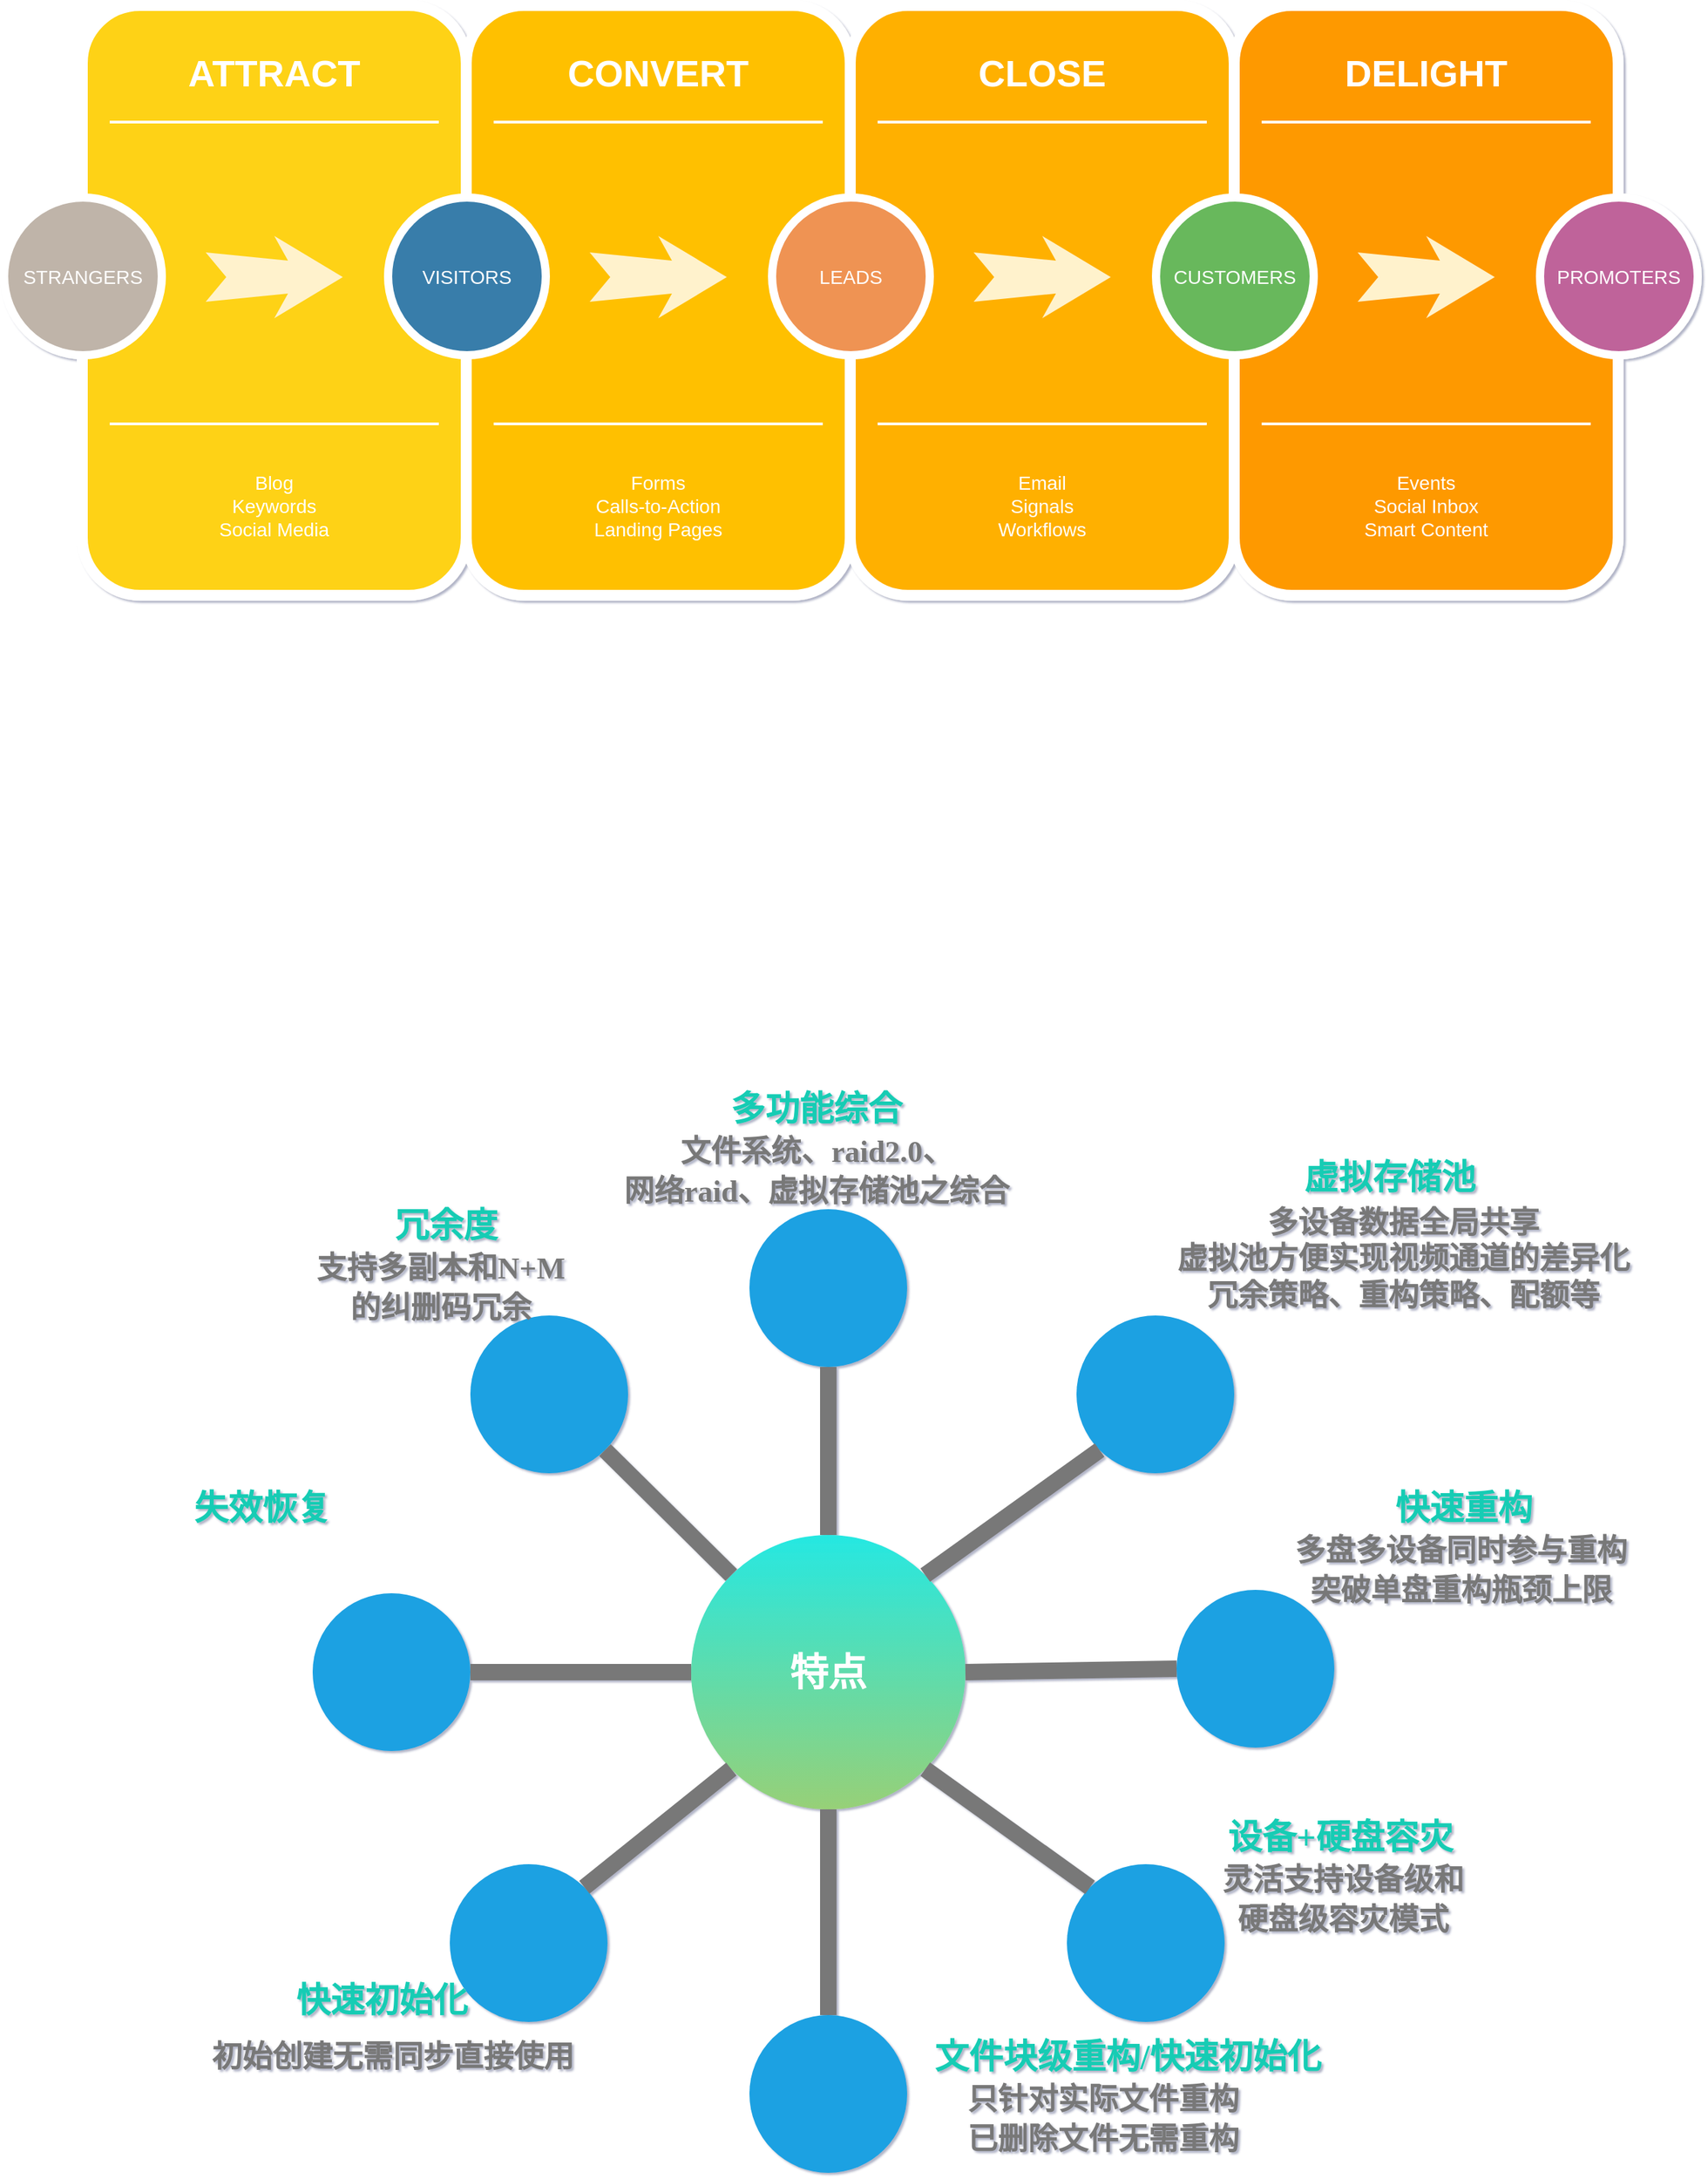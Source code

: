 <mxfile version="16.6.1" type="github">
  <diagram name="Page-1" id="12e1b939-464a-85fe-373e-61e167be1490">
    <mxGraphModel dx="2076" dy="1160" grid="1" gridSize="10" guides="1" tooltips="1" connect="1" arrows="1" fold="1" page="1" pageScale="1.5" pageWidth="1169" pageHeight="826" background="#FFFFFF" math="0" shadow="1">
      <root>
        <mxCell id="0" />
        <mxCell id="1" parent="0" />
        <mxCell id="60da8b9f42644d3a-2" value="" style="whiteSpace=wrap;html=1;rounded=1;shadow=0;strokeWidth=8;fontSize=20;align=center;fillColor=#FED217;strokeColor=#FFFFFF;" parent="1" vertex="1">
          <mxGeometry x="316" y="405" width="280" height="430" as="geometry" />
        </mxCell>
        <mxCell id="60da8b9f42644d3a-3" value="ATTRACT" style="text;html=1;strokeColor=none;fillColor=none;align=center;verticalAlign=middle;whiteSpace=wrap;rounded=0;shadow=0;fontSize=27;fontColor=#FFFFFF;fontStyle=1" parent="1" vertex="1">
          <mxGeometry x="316" y="425" width="280" height="60" as="geometry" />
        </mxCell>
        <mxCell id="60da8b9f42644d3a-4" value="Blog&lt;div&gt;Keywords&lt;/div&gt;&lt;div&gt;Social Media&lt;/div&gt;" style="text;html=1;strokeColor=none;fillColor=none;align=center;verticalAlign=middle;whiteSpace=wrap;rounded=0;shadow=0;fontSize=14;fontColor=#FFFFFF;" parent="1" vertex="1">
          <mxGeometry x="316" y="725" width="280" height="90" as="geometry" />
        </mxCell>
        <mxCell id="60da8b9f42644d3a-6" value="" style="line;strokeWidth=2;html=1;rounded=0;shadow=0;fontSize=27;align=center;fillColor=none;strokeColor=#FFFFFF;" parent="1" vertex="1">
          <mxGeometry x="336" y="485" width="240" height="10" as="geometry" />
        </mxCell>
        <mxCell id="60da8b9f42644d3a-7" value="" style="line;strokeWidth=2;html=1;rounded=0;shadow=0;fontSize=27;align=center;fillColor=none;strokeColor=#FFFFFF;" parent="1" vertex="1">
          <mxGeometry x="336" y="705" width="240" height="10" as="geometry" />
        </mxCell>
        <mxCell id="60da8b9f42644d3a-8" value="STRANGERS" style="ellipse;whiteSpace=wrap;html=1;rounded=0;shadow=0;strokeWidth=6;fontSize=14;align=center;fillColor=#BFB4A9;strokeColor=#FFFFFF;fontColor=#FFFFFF;" parent="1" vertex="1">
          <mxGeometry x="259" y="545" width="115" height="115" as="geometry" />
        </mxCell>
        <mxCell id="60da8b9f42644d3a-9" value="" style="html=1;shadow=0;dashed=0;align=center;verticalAlign=middle;shape=mxgraph.arrows2.stylisedArrow;dy=0.6;dx=40;notch=15;feather=0.4;rounded=0;strokeWidth=1;fontSize=27;strokeColor=none;fillColor=#fff2cc;" parent="1" vertex="1">
          <mxGeometry x="406" y="573" width="100" height="60" as="geometry" />
        </mxCell>
        <mxCell id="60da8b9f42644d3a-17" value="" style="whiteSpace=wrap;html=1;rounded=1;shadow=0;strokeWidth=8;fontSize=20;align=center;fillColor=#FFC001;strokeColor=#FFFFFF;" parent="1" vertex="1">
          <mxGeometry x="596" y="405" width="280" height="430" as="geometry" />
        </mxCell>
        <mxCell id="60da8b9f42644d3a-18" value="CONVERT" style="text;html=1;strokeColor=none;fillColor=none;align=center;verticalAlign=middle;whiteSpace=wrap;rounded=0;shadow=0;fontSize=27;fontColor=#FFFFFF;fontStyle=1" parent="1" vertex="1">
          <mxGeometry x="596" y="425" width="280" height="60" as="geometry" />
        </mxCell>
        <mxCell id="60da8b9f42644d3a-19" value="Forms&lt;div&gt;Calls-to-Action&lt;/div&gt;&lt;div&gt;Landing Pages&lt;/div&gt;" style="text;html=1;strokeColor=none;fillColor=none;align=center;verticalAlign=middle;whiteSpace=wrap;rounded=0;shadow=0;fontSize=14;fontColor=#FFFFFF;" parent="1" vertex="1">
          <mxGeometry x="596" y="725" width="280" height="90" as="geometry" />
        </mxCell>
        <mxCell id="60da8b9f42644d3a-20" value="" style="line;strokeWidth=2;html=1;rounded=0;shadow=0;fontSize=27;align=center;fillColor=none;strokeColor=#FFFFFF;" parent="1" vertex="1">
          <mxGeometry x="616" y="485" width="240" height="10" as="geometry" />
        </mxCell>
        <mxCell id="60da8b9f42644d3a-21" value="" style="line;strokeWidth=2;html=1;rounded=0;shadow=0;fontSize=27;align=center;fillColor=none;strokeColor=#FFFFFF;" parent="1" vertex="1">
          <mxGeometry x="616" y="705" width="240" height="10" as="geometry" />
        </mxCell>
        <mxCell id="60da8b9f42644d3a-22" value="VISITORS" style="ellipse;whiteSpace=wrap;html=1;rounded=0;shadow=0;strokeWidth=6;fontSize=14;align=center;fillColor=#397DAA;strokeColor=#FFFFFF;fontColor=#FFFFFF;" parent="1" vertex="1">
          <mxGeometry x="539" y="545" width="115" height="115" as="geometry" />
        </mxCell>
        <mxCell id="60da8b9f42644d3a-23" value="" style="html=1;shadow=0;dashed=0;align=center;verticalAlign=middle;shape=mxgraph.arrows2.stylisedArrow;dy=0.6;dx=40;notch=15;feather=0.4;rounded=0;strokeWidth=1;fontSize=27;strokeColor=none;fillColor=#fff2cc;" parent="1" vertex="1">
          <mxGeometry x="686" y="573" width="100" height="60" as="geometry" />
        </mxCell>
        <mxCell id="60da8b9f42644d3a-24" value="" style="whiteSpace=wrap;html=1;rounded=1;shadow=0;strokeWidth=8;fontSize=20;align=center;fillColor=#FFB001;strokeColor=#FFFFFF;" parent="1" vertex="1">
          <mxGeometry x="876" y="405" width="280" height="430" as="geometry" />
        </mxCell>
        <mxCell id="60da8b9f42644d3a-25" value="CLOSE" style="text;html=1;strokeColor=none;fillColor=none;align=center;verticalAlign=middle;whiteSpace=wrap;rounded=0;shadow=0;fontSize=27;fontColor=#FFFFFF;fontStyle=1" parent="1" vertex="1">
          <mxGeometry x="876" y="425" width="280" height="60" as="geometry" />
        </mxCell>
        <mxCell id="60da8b9f42644d3a-26" value="Email&lt;div&gt;Signals&lt;/div&gt;&lt;div&gt;Workflows&lt;/div&gt;" style="text;html=1;strokeColor=none;fillColor=none;align=center;verticalAlign=middle;whiteSpace=wrap;rounded=0;shadow=0;fontSize=14;fontColor=#FFFFFF;" parent="1" vertex="1">
          <mxGeometry x="876" y="725" width="280" height="90" as="geometry" />
        </mxCell>
        <mxCell id="60da8b9f42644d3a-27" value="" style="line;strokeWidth=2;html=1;rounded=0;shadow=0;fontSize=27;align=center;fillColor=none;strokeColor=#FFFFFF;" parent="1" vertex="1">
          <mxGeometry x="896" y="485" width="240" height="10" as="geometry" />
        </mxCell>
        <mxCell id="60da8b9f42644d3a-28" value="" style="line;strokeWidth=2;html=1;rounded=0;shadow=0;fontSize=27;align=center;fillColor=none;strokeColor=#FFFFFF;" parent="1" vertex="1">
          <mxGeometry x="896" y="705" width="240" height="10" as="geometry" />
        </mxCell>
        <mxCell id="60da8b9f42644d3a-29" value="LEADS" style="ellipse;whiteSpace=wrap;html=1;rounded=0;shadow=0;strokeWidth=6;fontSize=14;align=center;fillColor=#EF9353;strokeColor=#FFFFFF;fontColor=#FFFFFF;" parent="1" vertex="1">
          <mxGeometry x="819" y="545" width="115" height="115" as="geometry" />
        </mxCell>
        <mxCell id="60da8b9f42644d3a-30" value="" style="html=1;shadow=0;dashed=0;align=center;verticalAlign=middle;shape=mxgraph.arrows2.stylisedArrow;dy=0.6;dx=40;notch=15;feather=0.4;rounded=0;strokeWidth=1;fontSize=27;strokeColor=none;fillColor=#fff2cc;" parent="1" vertex="1">
          <mxGeometry x="966" y="573" width="100" height="60" as="geometry" />
        </mxCell>
        <mxCell id="60da8b9f42644d3a-31" value="" style="whiteSpace=wrap;html=1;rounded=1;shadow=0;strokeWidth=8;fontSize=20;align=center;fillColor=#FE9900;strokeColor=#FFFFFF;" parent="1" vertex="1">
          <mxGeometry x="1156" y="405" width="280" height="430" as="geometry" />
        </mxCell>
        <mxCell id="60da8b9f42644d3a-32" value="DELIGHT" style="text;html=1;strokeColor=none;fillColor=none;align=center;verticalAlign=middle;whiteSpace=wrap;rounded=0;shadow=0;fontSize=27;fontColor=#FFFFFF;fontStyle=1" parent="1" vertex="1">
          <mxGeometry x="1156" y="425" width="280" height="60" as="geometry" />
        </mxCell>
        <mxCell id="60da8b9f42644d3a-33" value="Events&lt;div&gt;Social Inbox&lt;/div&gt;&lt;div&gt;Smart Content&lt;/div&gt;" style="text;html=1;strokeColor=none;fillColor=none;align=center;verticalAlign=middle;whiteSpace=wrap;rounded=0;shadow=0;fontSize=14;fontColor=#FFFFFF;" parent="1" vertex="1">
          <mxGeometry x="1156" y="725" width="280" height="90" as="geometry" />
        </mxCell>
        <mxCell id="60da8b9f42644d3a-34" value="" style="line;strokeWidth=2;html=1;rounded=0;shadow=0;fontSize=27;align=center;fillColor=none;strokeColor=#FFFFFF;" parent="1" vertex="1">
          <mxGeometry x="1176" y="485" width="240" height="10" as="geometry" />
        </mxCell>
        <mxCell id="60da8b9f42644d3a-35" value="" style="line;strokeWidth=2;html=1;rounded=0;shadow=0;fontSize=27;align=center;fillColor=none;strokeColor=#FFFFFF;" parent="1" vertex="1">
          <mxGeometry x="1176" y="705" width="240" height="10" as="geometry" />
        </mxCell>
        <mxCell id="60da8b9f42644d3a-36" value="CUSTOMERS" style="ellipse;whiteSpace=wrap;html=1;rounded=0;shadow=0;strokeWidth=6;fontSize=14;align=center;fillColor=#68B85C;strokeColor=#FFFFFF;fontColor=#FFFFFF;" parent="1" vertex="1">
          <mxGeometry x="1099" y="545" width="115" height="115" as="geometry" />
        </mxCell>
        <mxCell id="60da8b9f42644d3a-37" value="" style="html=1;shadow=0;dashed=0;align=center;verticalAlign=middle;shape=mxgraph.arrows2.stylisedArrow;dy=0.6;dx=40;notch=15;feather=0.4;rounded=0;strokeWidth=1;fontSize=27;strokeColor=none;fillColor=#fff2cc;" parent="1" vertex="1">
          <mxGeometry x="1246" y="573" width="100" height="60" as="geometry" />
        </mxCell>
        <mxCell id="60da8b9f42644d3a-38" value="PROMOTERS" style="ellipse;whiteSpace=wrap;html=1;rounded=0;shadow=0;strokeWidth=6;fontSize=14;align=center;fillColor=#BF639A;strokeColor=#FFFFFF;fontColor=#FFFFFF;" parent="1" vertex="1">
          <mxGeometry x="1379" y="545" width="115" height="115" as="geometry" />
        </mxCell>
        <mxCell id="YdRyRiwWPMBmLy31X0gd-1" value="&lt;font color=&quot;#ffffff&quot; size=&quot;1&quot;&gt;&lt;b style=&quot;font-size: 28px&quot;&gt;特点&lt;/b&gt;&lt;/font&gt;" style="ellipse;whiteSpace=wrap;html=1;rounded=0;shadow=0;strokeWidth=6;fontSize=14;align=center;fillColor=#25E8E2;strokeColor=none;gradientColor=#97d077;" parent="1" vertex="1">
          <mxGeometry x="760" y="1520" width="200" height="200" as="geometry" />
        </mxCell>
        <mxCell id="YdRyRiwWPMBmLy31X0gd-3" value="" style="ellipse;whiteSpace=wrap;html=1;rounded=0;shadow=0;strokeWidth=6;fontSize=14;align=center;fillColor=#1ba1e2;strokeColor=none;fontColor=#ffffff;" parent="1" vertex="1">
          <mxGeometry x="484" y="1562.5" width="115" height="115" as="geometry" />
        </mxCell>
        <mxCell id="YdRyRiwWPMBmLy31X0gd-7" value="&lt;font style=&quot;font-size: 25px&quot; face=&quot;Times New Roman&quot; color=&quot;#14ccb4&quot;&gt;冗余度&lt;/font&gt;" style="text;strokeColor=none;fillColor=none;html=1;fontSize=24;fontStyle=1;verticalAlign=middle;align=center;" parent="1" vertex="1">
          <mxGeometry x="531" y="1274" width="100" height="40" as="geometry" />
        </mxCell>
        <mxCell id="P2MY6x69WWDnwV6V5oNP-16" value="" style="endArrow=none;html=1;rounded=0;fontFamily=Times New Roman;fontSize=25;fontColor=#14CCB4;strokeColor=#787878;strokeWidth=12;entryX=0;entryY=0.5;entryDx=0;entryDy=0;exitX=1;exitY=0.5;exitDx=0;exitDy=0;" edge="1" parent="1" source="YdRyRiwWPMBmLy31X0gd-3" target="YdRyRiwWPMBmLy31X0gd-1">
          <mxGeometry width="50" height="50" relative="1" as="geometry">
            <mxPoint x="354" y="1860" as="sourcePoint" />
            <mxPoint x="404" y="1810" as="targetPoint" />
          </mxGeometry>
        </mxCell>
        <mxCell id="P2MY6x69WWDnwV6V5oNP-17" value="" style="ellipse;whiteSpace=wrap;html=1;rounded=0;shadow=0;strokeWidth=6;fontSize=14;align=center;fillColor=#1ba1e2;strokeColor=none;fontColor=#ffffff;" vertex="1" parent="1">
          <mxGeometry x="584" y="1760" width="115" height="115" as="geometry" />
        </mxCell>
        <mxCell id="P2MY6x69WWDnwV6V5oNP-18" value="" style="ellipse;whiteSpace=wrap;html=1;rounded=0;shadow=0;strokeWidth=6;fontSize=14;align=center;fillColor=#1ba1e2;strokeColor=none;fontColor=#ffffff;" vertex="1" parent="1">
          <mxGeometry x="802.5" y="1870" width="115" height="115" as="geometry" />
        </mxCell>
        <mxCell id="P2MY6x69WWDnwV6V5oNP-19" value="" style="ellipse;whiteSpace=wrap;html=1;rounded=0;shadow=0;strokeWidth=6;fontSize=14;align=center;fillColor=#1ba1e2;strokeColor=none;fontColor=#ffffff;" vertex="1" parent="1">
          <mxGeometry x="1034" y="1760" width="115" height="115" as="geometry" />
        </mxCell>
        <mxCell id="P2MY6x69WWDnwV6V5oNP-20" value="" style="ellipse;whiteSpace=wrap;html=1;rounded=0;shadow=0;strokeWidth=6;fontSize=14;align=center;fillColor=#1ba1e2;strokeColor=none;fontColor=#ffffff;" vertex="1" parent="1">
          <mxGeometry x="1114" y="1560" width="115" height="115" as="geometry" />
        </mxCell>
        <mxCell id="P2MY6x69WWDnwV6V5oNP-21" value="&lt;font color=&quot;#14ccb4&quot; face=&quot;Times New Roman&quot;&gt;&lt;span style=&quot;font-size: 25px&quot;&gt;快速初始化&lt;/span&gt;&lt;/font&gt;" style="text;strokeColor=none;fillColor=none;html=1;fontSize=24;fontStyle=1;verticalAlign=middle;align=center;" vertex="1" parent="1">
          <mxGeometry x="484" y="1839" width="100" height="40" as="geometry" />
        </mxCell>
        <mxCell id="P2MY6x69WWDnwV6V5oNP-24" value="&lt;font color=&quot;#14ccb4&quot; face=&quot;Times New Roman&quot;&gt;&lt;span style=&quot;font-size: 25px&quot;&gt;文件块级重构/快速初始化&lt;/span&gt;&lt;/font&gt;" style="text;strokeColor=none;fillColor=none;html=1;fontSize=24;fontStyle=1;verticalAlign=middle;align=center;" vertex="1" parent="1">
          <mxGeometry x="932" y="1880" width="291" height="40" as="geometry" />
        </mxCell>
        <mxCell id="P2MY6x69WWDnwV6V5oNP-25" value="&lt;font color=&quot;#14ccb4&quot; face=&quot;Times New Roman&quot;&gt;&lt;span style=&quot;font-size: 25px&quot;&gt;设备+硬盘容灾&lt;/span&gt;&lt;/font&gt;" style="text;strokeColor=none;fillColor=none;html=1;fontSize=24;fontStyle=1;verticalAlign=middle;align=center;" vertex="1" parent="1">
          <mxGeometry x="1156" y="1720" width="154" height="40" as="geometry" />
        </mxCell>
        <mxCell id="P2MY6x69WWDnwV6V5oNP-26" value="&lt;font color=&quot;#787878&quot; style=&quot;font-size: 22px&quot;&gt;只针对实际文件重构&lt;br&gt;已删除文件无需重构&lt;/font&gt;" style="text;strokeColor=none;fillColor=none;html=1;fontSize=24;fontStyle=1;verticalAlign=middle;align=center;shadow=0;fontFamily=Times New Roman;fontColor=#14CCB4;" vertex="1" parent="1">
          <mxGeometry x="950" y="1920" width="220" height="50" as="geometry" />
        </mxCell>
        <mxCell id="P2MY6x69WWDnwV6V5oNP-27" value="&lt;font color=&quot;#14ccb4&quot; face=&quot;Times New Roman&quot;&gt;&lt;span style=&quot;font-size: 25px&quot;&gt;快速重构&lt;/span&gt;&lt;/font&gt;" style="text;strokeColor=none;fillColor=none;html=1;fontSize=24;fontStyle=1;verticalAlign=middle;align=center;" vertex="1" parent="1">
          <mxGeometry x="1246" y="1480" width="154" height="40" as="geometry" />
        </mxCell>
        <mxCell id="P2MY6x69WWDnwV6V5oNP-28" value="" style="ellipse;whiteSpace=wrap;html=1;rounded=0;shadow=0;strokeWidth=6;fontSize=14;align=center;fillColor=#1ba1e2;strokeColor=none;fontColor=#ffffff;" vertex="1" parent="1">
          <mxGeometry x="1041" y="1360" width="115" height="115" as="geometry" />
        </mxCell>
        <mxCell id="P2MY6x69WWDnwV6V5oNP-29" value="&lt;font color=&quot;#14ccb4&quot; face=&quot;Times New Roman&quot;&gt;&lt;span style=&quot;font-size: 25px&quot;&gt;虚拟存储池&lt;/span&gt;&lt;/font&gt;" style="text;strokeColor=none;fillColor=none;html=1;fontSize=24;fontStyle=1;verticalAlign=middle;align=center;" vertex="1" parent="1">
          <mxGeometry x="1192" y="1239" width="154" height="40" as="geometry" />
        </mxCell>
        <mxCell id="P2MY6x69WWDnwV6V5oNP-30" value="&lt;font color=&quot;#787878&quot; style=&quot;font-size: 22px&quot;&gt;多设备数据全局共享&lt;br style=&quot;font-size: 22px&quot;&gt;虚拟池方便实现视频通道的差异化&lt;br&gt;冗余策略、重构策略、配额等&lt;br style=&quot;font-size: 22px&quot;&gt;&lt;/font&gt;" style="text;strokeColor=none;fillColor=none;html=1;fontSize=22;fontStyle=1;verticalAlign=middle;align=center;shadow=0;fontFamily=Times New Roman;fontColor=#14CCB4;" vertex="1" parent="1">
          <mxGeometry x="1119" y="1279" width="320" height="80" as="geometry" />
        </mxCell>
        <mxCell id="P2MY6x69WWDnwV6V5oNP-31" value="" style="ellipse;whiteSpace=wrap;html=1;rounded=0;shadow=0;strokeWidth=6;fontSize=14;align=center;fillColor=#1ba1e2;strokeColor=none;fontColor=#ffffff;" vertex="1" parent="1">
          <mxGeometry x="599" y="1360" width="115" height="115" as="geometry" />
        </mxCell>
        <mxCell id="P2MY6x69WWDnwV6V5oNP-32" value="&lt;font color=&quot;#14ccb4&quot; face=&quot;Times New Roman&quot;&gt;&lt;span style=&quot;font-size: 25px&quot;&gt;失效恢复&lt;/span&gt;&lt;/font&gt;" style="text;strokeColor=none;fillColor=none;html=1;fontSize=24;fontStyle=1;verticalAlign=middle;align=center;" vertex="1" parent="1">
          <mxGeometry x="370" y="1480" width="154" height="40" as="geometry" />
        </mxCell>
        <mxCell id="P2MY6x69WWDnwV6V5oNP-33" value="&lt;font color=&quot;#787878&quot; style=&quot;font-size: 22px&quot;&gt;多盘多设备同时参与重构&lt;br&gt;突破单盘重构瓶颈上限&lt;br&gt;&lt;/font&gt;" style="text;strokeColor=none;fillColor=none;html=1;fontSize=24;fontStyle=1;verticalAlign=middle;align=center;shadow=0;fontFamily=Times New Roman;fontColor=#14CCB4;" vertex="1" parent="1">
          <mxGeometry x="1192" y="1520" width="258" height="50" as="geometry" />
        </mxCell>
        <mxCell id="P2MY6x69WWDnwV6V5oNP-34" value="" style="ellipse;whiteSpace=wrap;html=1;rounded=0;shadow=0;strokeWidth=6;fontSize=14;align=center;fillColor=#1ba1e2;strokeColor=none;fontColor=#ffffff;" vertex="1" parent="1">
          <mxGeometry x="802.5" y="1282.5" width="115" height="115" as="geometry" />
        </mxCell>
        <mxCell id="P2MY6x69WWDnwV6V5oNP-36" value="&lt;font color=&quot;#14ccb4&quot; face=&quot;Times New Roman&quot;&gt;&lt;span style=&quot;font-size: 25px&quot;&gt;多功能综合&lt;/span&gt;&lt;/font&gt;" style="text;strokeColor=none;fillColor=none;html=1;fontSize=24;fontStyle=1;verticalAlign=middle;align=center;" vertex="1" parent="1">
          <mxGeometry x="776" y="1189" width="150" height="40" as="geometry" />
        </mxCell>
        <mxCell id="P2MY6x69WWDnwV6V5oNP-37" value="&lt;font color=&quot;#787878&quot; style=&quot;font-size: 22px&quot;&gt;文件系统、raid2.0、&lt;br&gt;网络raid、虚拟存储池之综合&lt;br&gt;&lt;/font&gt;" style="text;strokeColor=none;fillColor=none;html=1;fontSize=24;fontStyle=1;verticalAlign=middle;align=center;shadow=0;fontFamily=Times New Roman;fontColor=#14CCB4;" vertex="1" parent="1">
          <mxGeometry x="701" y="1229" width="300" height="50" as="geometry" />
        </mxCell>
        <mxCell id="P2MY6x69WWDnwV6V5oNP-38" value="&lt;font color=&quot;#787878&quot; style=&quot;font-size: 22px&quot;&gt;支持多副本和N+M&lt;br&gt;的纠删码冗余&lt;br&gt;&lt;/font&gt;" style="text;strokeColor=none;fillColor=none;html=1;fontSize=24;fontStyle=1;verticalAlign=middle;align=center;shadow=0;fontFamily=Times New Roman;fontColor=#14CCB4;" vertex="1" parent="1">
          <mxGeometry x="470" y="1314" width="214" height="50" as="geometry" />
        </mxCell>
        <mxCell id="P2MY6x69WWDnwV6V5oNP-43" value="&lt;font color=&quot;#787878&quot; style=&quot;font-size: 22px&quot;&gt;灵活支持设备级和&lt;br&gt;硬盘级容灾模式&lt;br&gt;&lt;/font&gt;" style="text;strokeColor=none;fillColor=none;html=1;fontSize=24;fontStyle=1;verticalAlign=middle;align=center;shadow=0;fontFamily=Times New Roman;fontColor=#14CCB4;" vertex="1" parent="1">
          <mxGeometry x="1149" y="1760" width="171" height="50" as="geometry" />
        </mxCell>
        <mxCell id="P2MY6x69WWDnwV6V5oNP-44" value="" style="endArrow=none;html=1;rounded=0;fontFamily=Times New Roman;fontSize=22;fontColor=#787878;strokeColor=#787878;strokeWidth=12;entryX=1;entryY=1;entryDx=0;entryDy=0;exitX=0;exitY=0;exitDx=0;exitDy=0;" edge="1" parent="1" source="YdRyRiwWPMBmLy31X0gd-1" target="P2MY6x69WWDnwV6V5oNP-31">
          <mxGeometry width="50" height="50" relative="1" as="geometry">
            <mxPoint x="770" y="1540" as="sourcePoint" />
            <mxPoint x="820" y="1490" as="targetPoint" />
          </mxGeometry>
        </mxCell>
        <mxCell id="P2MY6x69WWDnwV6V5oNP-45" value="" style="endArrow=none;html=1;rounded=0;fontFamily=Times New Roman;fontSize=22;fontColor=#787878;strokeColor=#787878;strokeWidth=12;entryX=0.5;entryY=1;entryDx=0;entryDy=0;exitX=0.5;exitY=0;exitDx=0;exitDy=0;" edge="1" parent="1" source="YdRyRiwWPMBmLy31X0gd-1" target="P2MY6x69WWDnwV6V5oNP-34">
          <mxGeometry width="50" height="50" relative="1" as="geometry">
            <mxPoint x="930" y="1520" as="sourcePoint" />
            <mxPoint x="980" y="1470" as="targetPoint" />
          </mxGeometry>
        </mxCell>
        <mxCell id="P2MY6x69WWDnwV6V5oNP-46" value="" style="endArrow=none;html=1;rounded=0;fontFamily=Times New Roman;fontSize=22;fontColor=#787878;strokeColor=#787878;strokeWidth=12;entryX=0;entryY=1;entryDx=0;entryDy=0;exitX=1;exitY=0;exitDx=0;exitDy=0;" edge="1" parent="1" source="YdRyRiwWPMBmLy31X0gd-1" target="P2MY6x69WWDnwV6V5oNP-28">
          <mxGeometry width="50" height="50" relative="1" as="geometry">
            <mxPoint x="1000" y="1590" as="sourcePoint" />
            <mxPoint x="1050" y="1540" as="targetPoint" />
          </mxGeometry>
        </mxCell>
        <mxCell id="P2MY6x69WWDnwV6V5oNP-47" value="" style="endArrow=none;html=1;rounded=0;fontFamily=Times New Roman;fontSize=22;fontColor=#787878;strokeColor=#787878;strokeWidth=12;exitX=1;exitY=0.5;exitDx=0;exitDy=0;entryX=0;entryY=0.5;entryDx=0;entryDy=0;" edge="1" parent="1" source="YdRyRiwWPMBmLy31X0gd-1" target="P2MY6x69WWDnwV6V5oNP-20">
          <mxGeometry width="50" height="50" relative="1" as="geometry">
            <mxPoint x="1560" y="1780" as="sourcePoint" />
            <mxPoint x="1110" y="1620" as="targetPoint" />
          </mxGeometry>
        </mxCell>
        <mxCell id="P2MY6x69WWDnwV6V5oNP-48" value="" style="endArrow=none;html=1;rounded=0;fontFamily=Times New Roman;fontSize=22;fontColor=#787878;strokeColor=#787878;strokeWidth=12;entryX=0;entryY=0;entryDx=0;entryDy=0;exitX=1;exitY=1;exitDx=0;exitDy=0;" edge="1" parent="1" source="YdRyRiwWPMBmLy31X0gd-1" target="P2MY6x69WWDnwV6V5oNP-19">
          <mxGeometry width="50" height="50" relative="1" as="geometry">
            <mxPoint x="1310" y="1910" as="sourcePoint" />
            <mxPoint x="1360" y="1860" as="targetPoint" />
          </mxGeometry>
        </mxCell>
        <mxCell id="P2MY6x69WWDnwV6V5oNP-49" value="" style="endArrow=none;html=1;rounded=0;fontFamily=Times New Roman;fontSize=22;fontColor=#787878;strokeColor=#787878;strokeWidth=12;entryX=0.5;entryY=1;entryDx=0;entryDy=0;exitX=0.5;exitY=0;exitDx=0;exitDy=0;" edge="1" parent="1" source="P2MY6x69WWDnwV6V5oNP-18" target="YdRyRiwWPMBmLy31X0gd-1">
          <mxGeometry width="50" height="50" relative="1" as="geometry">
            <mxPoint x="870" y="1830" as="sourcePoint" />
            <mxPoint x="920" y="1780" as="targetPoint" />
          </mxGeometry>
        </mxCell>
        <mxCell id="P2MY6x69WWDnwV6V5oNP-50" value="" style="endArrow=none;html=1;rounded=0;fontFamily=Times New Roman;fontSize=22;fontColor=#787878;strokeColor=#787878;strokeWidth=12;entryX=0;entryY=1;entryDx=0;entryDy=0;exitX=1;exitY=0;exitDx=0;exitDy=0;" edge="1" parent="1" source="P2MY6x69WWDnwV6V5oNP-17" target="YdRyRiwWPMBmLy31X0gd-1">
          <mxGeometry width="50" height="50" relative="1" as="geometry">
            <mxPoint x="750" y="1820" as="sourcePoint" />
            <mxPoint x="800" y="1770" as="targetPoint" />
          </mxGeometry>
        </mxCell>
        <mxCell id="P2MY6x69WWDnwV6V5oNP-52" value="&lt;font color=&quot;#787878&quot;&gt;&lt;span style=&quot;font-size: 22px&quot;&gt;初始创建无需同步直接使用&lt;/span&gt;&lt;/font&gt;" style="text;strokeColor=none;fillColor=none;html=1;fontSize=24;fontStyle=1;verticalAlign=middle;align=center;shadow=0;fontFamily=Times New Roman;fontColor=#14CCB4;" vertex="1" parent="1">
          <mxGeometry x="399.5" y="1875" width="284" height="50" as="geometry" />
        </mxCell>
      </root>
    </mxGraphModel>
  </diagram>
</mxfile>
